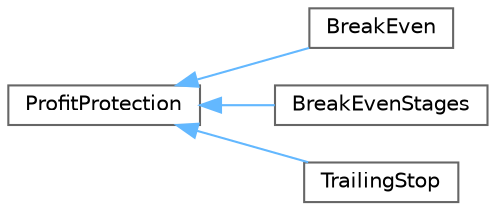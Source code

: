 digraph "Graphical Class Hierarchy"
{
 // LATEX_PDF_SIZE
  bgcolor="transparent";
  edge [fontname=Helvetica,fontsize=10,labelfontname=Helvetica,labelfontsize=10];
  node [fontname=Helvetica,fontsize=10,shape=box,height=0.2,width=0.4];
  rankdir="LR";
  Node0 [id="Node000000",label="ProfitProtection",height=0.2,width=0.4,color="grey40", fillcolor="white", style="filled",URL="$class_profit_protection.html",tooltip="Class to handle profit protection mechanisms such as trailing stops and break-even adjustments."];
  Node0 -> Node1 [id="edge2_Node000000_Node000001",dir="back",color="steelblue1",style="solid",tooltip=" "];
  Node1 [id="Node000001",label="BreakEven",height=0.2,width=0.4,color="grey40", fillcolor="white", style="filled",URL="$class_break_even.html",tooltip="Class to handle the break-even adjustment of stop loss for positions."];
  Node0 -> Node2 [id="edge3_Node000000_Node000002",dir="back",color="steelblue1",style="solid",tooltip=" "];
  Node2 [id="Node000002",label="BreakEvenStages",height=0.2,width=0.4,color="grey40", fillcolor="white", style="filled",URL="$class_break_even_stages.html",tooltip="Class to handle the stages of moving stop loss to break-even for multiple positions."];
  Node0 -> Node3 [id="edge4_Node000000_Node000003",dir="back",color="steelblue1",style="solid",tooltip=" "];
  Node3 [id="Node000003",label="TrailingStop",height=0.2,width=0.4,color="grey40", fillcolor="white", style="filled",URL="$class_trailing_stop.html",tooltip="Class to handle trailing stop for positions."];
}
